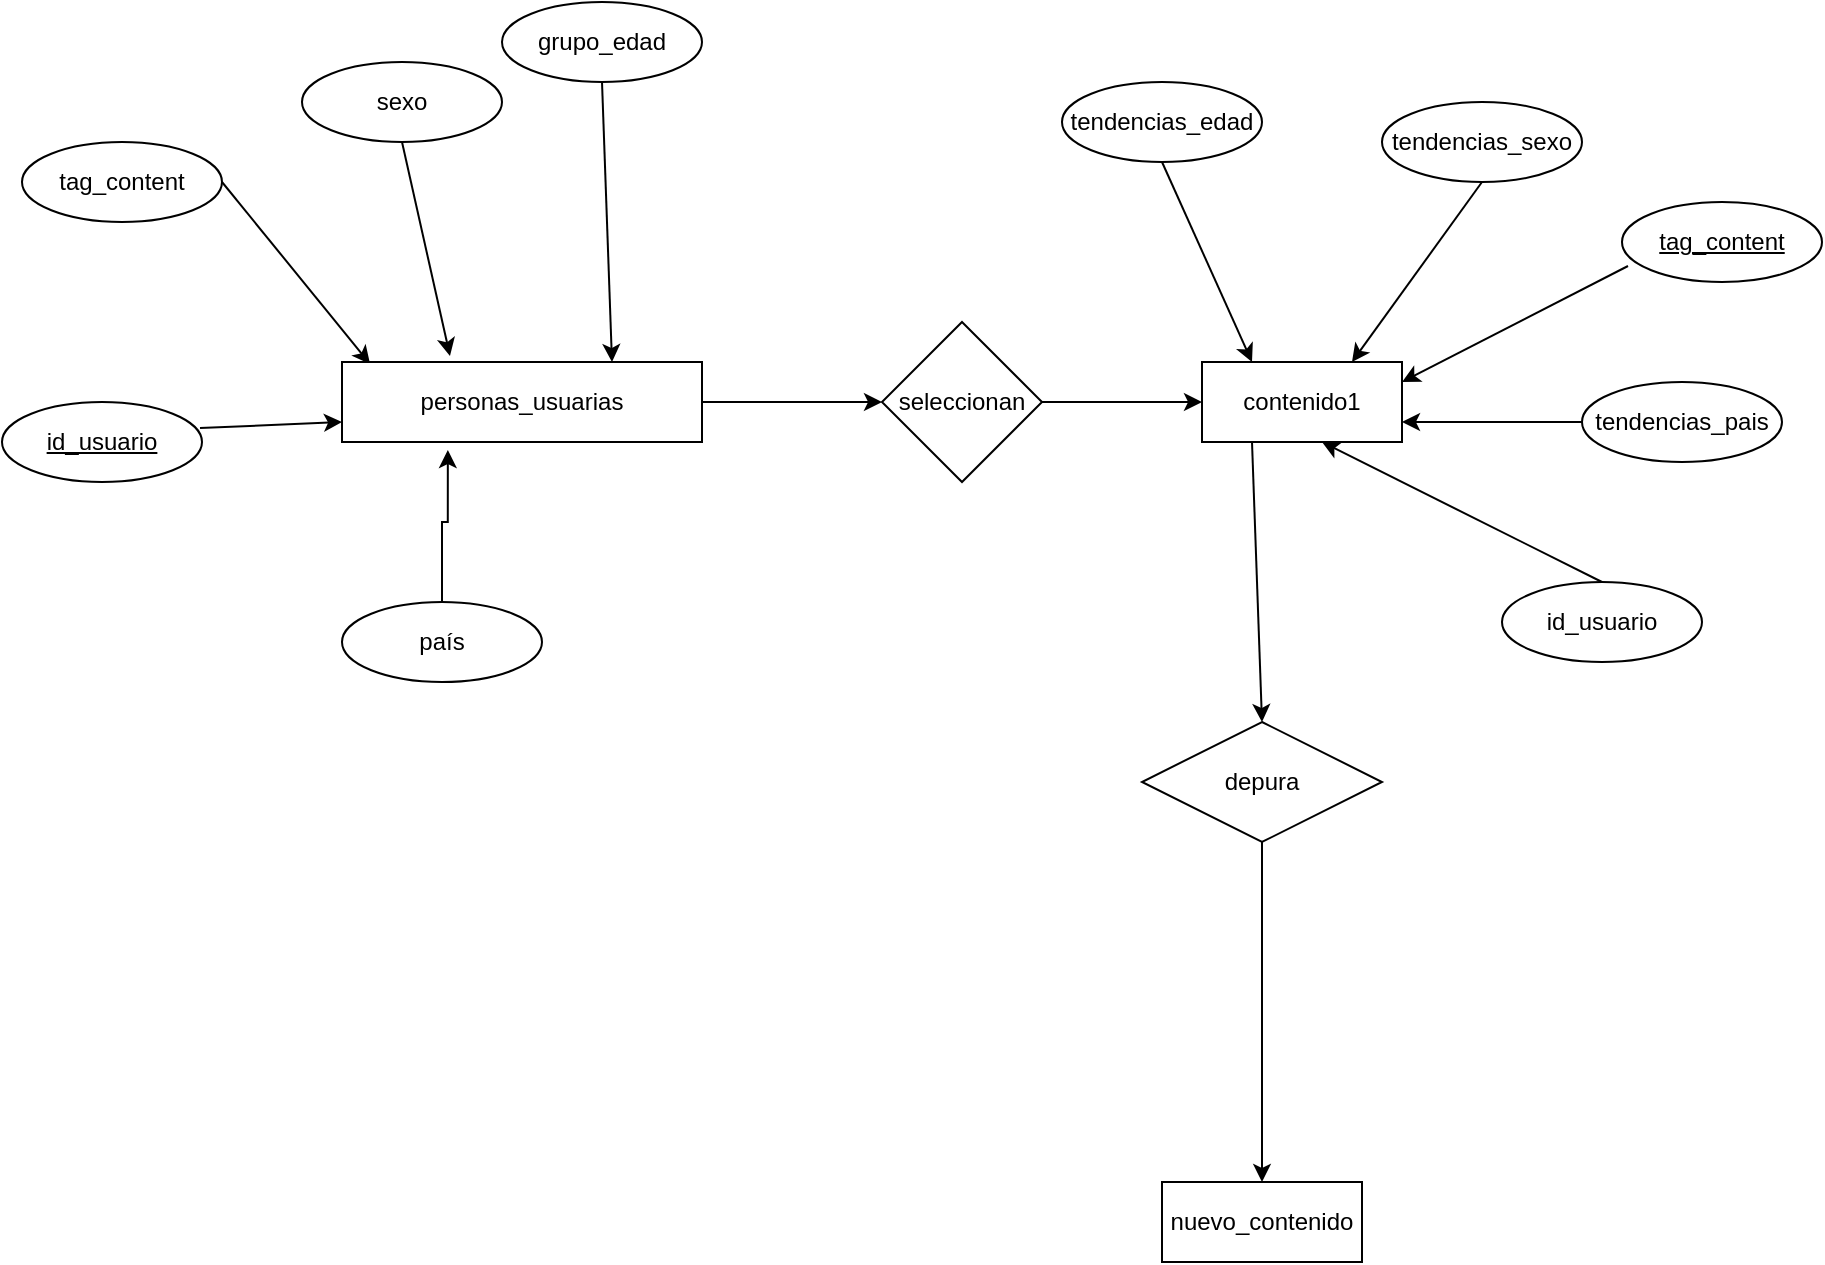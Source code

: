<mxfile version="14.8.1" type="github"><diagram id="IM66MiALsKu2Az5z8hTY" name="Page-1"><mxGraphModel dx="2253" dy="842" grid="1" gridSize="10" guides="1" tooltips="1" connect="1" arrows="1" fold="1" page="1" pageScale="1" pageWidth="827" pageHeight="1169" math="0" shadow="0"><root><mxCell id="0"/><mxCell id="1" parent="0"/><mxCell id="eR5DzQ8umDUAiarv7xFH-7" value="" style="endArrow=classic;html=1;exitX=0.99;exitY=0.325;exitDx=0;exitDy=0;exitPerimeter=0;entryX=0;entryY=0.75;entryDx=0;entryDy=0;" edge="1" parent="1" source="eR5DzQ8umDUAiarv7xFH-19" target="eR5DzQ8umDUAiarv7xFH-15"><mxGeometry width="50" height="50" relative="1" as="geometry"><mxPoint x="140" y="310" as="sourcePoint"/><mxPoint x="240" y="252" as="targetPoint"/></mxGeometry></mxCell><mxCell id="eR5DzQ8umDUAiarv7xFH-8" value="" style="endArrow=classic;html=1;exitX=1;exitY=0.5;exitDx=0;exitDy=0;entryX=0.078;entryY=0.025;entryDx=0;entryDy=0;entryPerimeter=0;" edge="1" parent="1" source="eR5DzQ8umDUAiarv7xFH-18" target="eR5DzQ8umDUAiarv7xFH-15"><mxGeometry width="50" height="50" relative="1" as="geometry"><mxPoint x="120" y="190" as="sourcePoint"/><mxPoint x="157.91" y="202" as="targetPoint"/></mxGeometry></mxCell><mxCell id="eR5DzQ8umDUAiarv7xFH-9" value="" style="endArrow=classic;html=1;exitX=0.5;exitY=1;exitDx=0;exitDy=0;entryX=0.3;entryY=-0.075;entryDx=0;entryDy=0;entryPerimeter=0;" edge="1" parent="1" source="eR5DzQ8umDUAiarv7xFH-17" target="eR5DzQ8umDUAiarv7xFH-15"><mxGeometry width="50" height="50" relative="1" as="geometry"><mxPoint x="195" y="140" as="sourcePoint"/><mxPoint x="207.5" y="190" as="targetPoint"/></mxGeometry></mxCell><mxCell id="eR5DzQ8umDUAiarv7xFH-10" value="" style="endArrow=classic;html=1;exitX=0.5;exitY=1;exitDx=0;exitDy=0;entryX=0.75;entryY=0;entryDx=0;entryDy=0;" edge="1" parent="1" source="eR5DzQ8umDUAiarv7xFH-16" target="eR5DzQ8umDUAiarv7xFH-15"><mxGeometry width="50" height="50" relative="1" as="geometry"><mxPoint x="315" y="150" as="sourcePoint"/><mxPoint x="315.99" y="192" as="targetPoint"/></mxGeometry></mxCell><mxCell id="eR5DzQ8umDUAiarv7xFH-14" style="edgeStyle=orthogonalEdgeStyle;rounded=0;orthogonalLoop=1;jettySize=auto;html=1;exitX=1;exitY=0.5;exitDx=0;exitDy=0;entryX=0;entryY=0.5;entryDx=0;entryDy=0;" edge="1" parent="1" source="eR5DzQ8umDUAiarv7xFH-11" target="eR5DzQ8umDUAiarv7xFH-13"><mxGeometry relative="1" as="geometry"/></mxCell><mxCell id="eR5DzQ8umDUAiarv7xFH-11" value="seleccionan" style="rhombus;whiteSpace=wrap;html=1;" vertex="1" parent="1"><mxGeometry x="-300" y="240" width="80" height="80" as="geometry"/></mxCell><mxCell id="eR5DzQ8umDUAiarv7xFH-12" value="" style="endArrow=classic;html=1;entryX=0;entryY=0.5;entryDx=0;entryDy=0;" edge="1" parent="1" source="eR5DzQ8umDUAiarv7xFH-15" target="eR5DzQ8umDUAiarv7xFH-11"><mxGeometry width="50" height="50" relative="1" as="geometry"><mxPoint x="350" y="230" as="sourcePoint"/><mxPoint x="680" y="360" as="targetPoint"/></mxGeometry></mxCell><mxCell id="eR5DzQ8umDUAiarv7xFH-13" value="contenido1" style="whiteSpace=wrap;html=1;align=center;" vertex="1" parent="1"><mxGeometry x="-140" y="260" width="100" height="40" as="geometry"/></mxCell><mxCell id="eR5DzQ8umDUAiarv7xFH-15" value="personas_usuarias" style="whiteSpace=wrap;html=1;align=center;" vertex="1" parent="1"><mxGeometry x="-570" y="260" width="180" height="40" as="geometry"/></mxCell><mxCell id="eR5DzQ8umDUAiarv7xFH-16" value="grupo_edad" style="ellipse;whiteSpace=wrap;html=1;align=center;" vertex="1" parent="1"><mxGeometry x="-490" y="80" width="100" height="40" as="geometry"/></mxCell><mxCell id="eR5DzQ8umDUAiarv7xFH-17" value="sexo" style="ellipse;whiteSpace=wrap;html=1;align=center;" vertex="1" parent="1"><mxGeometry x="-590" y="110" width="100" height="40" as="geometry"/></mxCell><mxCell id="eR5DzQ8umDUAiarv7xFH-18" value="tag_content" style="ellipse;whiteSpace=wrap;html=1;align=center;" vertex="1" parent="1"><mxGeometry x="-730" y="150" width="100" height="40" as="geometry"/></mxCell><mxCell id="eR5DzQ8umDUAiarv7xFH-19" value="id_usuario" style="ellipse;whiteSpace=wrap;html=1;align=center;fontStyle=4;" vertex="1" parent="1"><mxGeometry x="-740" y="280" width="100" height="40" as="geometry"/></mxCell><mxCell id="eR5DzQ8umDUAiarv7xFH-20" value="tendencias_edad" style="ellipse;whiteSpace=wrap;html=1;align=center;" vertex="1" parent="1"><mxGeometry x="-210" y="120" width="100" height="40" as="geometry"/></mxCell><mxCell id="eR5DzQ8umDUAiarv7xFH-21" value="tendencias_sexo" style="ellipse;whiteSpace=wrap;html=1;align=center;" vertex="1" parent="1"><mxGeometry x="-50" y="130" width="100" height="40" as="geometry"/></mxCell><mxCell id="eR5DzQ8umDUAiarv7xFH-22" value="" style="endArrow=classic;html=1;exitX=0.5;exitY=1;exitDx=0;exitDy=0;entryX=0.25;entryY=0;entryDx=0;entryDy=0;" edge="1" parent="1" source="eR5DzQ8umDUAiarv7xFH-20" target="eR5DzQ8umDUAiarv7xFH-13"><mxGeometry width="50" height="50" relative="1" as="geometry"><mxPoint x="360" y="380" as="sourcePoint"/><mxPoint x="410" y="330" as="targetPoint"/></mxGeometry></mxCell><mxCell id="eR5DzQ8umDUAiarv7xFH-23" value="" style="endArrow=classic;html=1;exitX=0.5;exitY=1;exitDx=0;exitDy=0;entryX=0.75;entryY=0;entryDx=0;entryDy=0;" edge="1" parent="1" source="eR5DzQ8umDUAiarv7xFH-21" target="eR5DzQ8umDUAiarv7xFH-13"><mxGeometry width="50" height="50" relative="1" as="geometry"><mxPoint x="360" y="380" as="sourcePoint"/><mxPoint x="410" y="330" as="targetPoint"/></mxGeometry></mxCell><mxCell id="eR5DzQ8umDUAiarv7xFH-24" value="id_usuario" style="ellipse;whiteSpace=wrap;html=1;align=center;" vertex="1" parent="1"><mxGeometry x="10" y="370" width="100" height="40" as="geometry"/></mxCell><mxCell id="eR5DzQ8umDUAiarv7xFH-28" style="edgeStyle=orthogonalEdgeStyle;rounded=0;orthogonalLoop=1;jettySize=auto;html=1;exitX=0.5;exitY=0;exitDx=0;exitDy=0;entryX=0.294;entryY=1.1;entryDx=0;entryDy=0;entryPerimeter=0;" edge="1" parent="1" source="eR5DzQ8umDUAiarv7xFH-26" target="eR5DzQ8umDUAiarv7xFH-15"><mxGeometry relative="1" as="geometry"/></mxCell><mxCell id="eR5DzQ8umDUAiarv7xFH-26" value="país" style="ellipse;whiteSpace=wrap;html=1;align=center;" vertex="1" parent="1"><mxGeometry x="-570" y="380" width="100" height="40" as="geometry"/></mxCell><mxCell id="eR5DzQ8umDUAiarv7xFH-31" style="edgeStyle=orthogonalEdgeStyle;rounded=0;orthogonalLoop=1;jettySize=auto;html=1;exitX=0;exitY=0.5;exitDx=0;exitDy=0;entryX=1;entryY=0.75;entryDx=0;entryDy=0;" edge="1" parent="1" source="eR5DzQ8umDUAiarv7xFH-29" target="eR5DzQ8umDUAiarv7xFH-13"><mxGeometry relative="1" as="geometry"/></mxCell><mxCell id="eR5DzQ8umDUAiarv7xFH-29" value="tendencias_pais" style="ellipse;whiteSpace=wrap;html=1;align=center;" vertex="1" parent="1"><mxGeometry x="50" y="270" width="100" height="40" as="geometry"/></mxCell><mxCell id="eR5DzQ8umDUAiarv7xFH-32" value="" style="endArrow=classic;html=1;exitX=0.5;exitY=0;exitDx=0;exitDy=0;" edge="1" parent="1" source="eR5DzQ8umDUAiarv7xFH-24"><mxGeometry width="50" height="50" relative="1" as="geometry"><mxPoint x="-110" y="380" as="sourcePoint"/><mxPoint x="-80" y="300" as="targetPoint"/></mxGeometry></mxCell><mxCell id="eR5DzQ8umDUAiarv7xFH-33" value="tag_content" style="ellipse;whiteSpace=wrap;html=1;align=center;fontStyle=4;" vertex="1" parent="1"><mxGeometry x="70" y="180" width="100" height="40" as="geometry"/></mxCell><mxCell id="eR5DzQ8umDUAiarv7xFH-34" value="" style="endArrow=classic;html=1;exitX=0.03;exitY=0.8;exitDx=0;exitDy=0;exitPerimeter=0;entryX=1;entryY=0.25;entryDx=0;entryDy=0;" edge="1" parent="1" source="eR5DzQ8umDUAiarv7xFH-33" target="eR5DzQ8umDUAiarv7xFH-13"><mxGeometry width="50" height="50" relative="1" as="geometry"><mxPoint x="-60" y="340" as="sourcePoint"/><mxPoint x="-10" y="290" as="targetPoint"/></mxGeometry></mxCell><mxCell id="eR5DzQ8umDUAiarv7xFH-35" value="depura" style="shape=rhombus;perimeter=rhombusPerimeter;whiteSpace=wrap;html=1;align=center;" vertex="1" parent="1"><mxGeometry x="-170" y="440" width="120" height="60" as="geometry"/></mxCell><mxCell id="eR5DzQ8umDUAiarv7xFH-36" value="nuevo_contenido" style="whiteSpace=wrap;html=1;align=center;" vertex="1" parent="1"><mxGeometry x="-160" y="670" width="100" height="40" as="geometry"/></mxCell><mxCell id="eR5DzQ8umDUAiarv7xFH-37" value="" style="endArrow=classic;html=1;exitX=0.25;exitY=1;exitDx=0;exitDy=0;entryX=0.5;entryY=0;entryDx=0;entryDy=0;" edge="1" parent="1" source="eR5DzQ8umDUAiarv7xFH-13" target="eR5DzQ8umDUAiarv7xFH-35"><mxGeometry width="50" height="50" relative="1" as="geometry"><mxPoint x="-100" y="550" as="sourcePoint"/><mxPoint x="-50" y="500" as="targetPoint"/></mxGeometry></mxCell><mxCell id="eR5DzQ8umDUAiarv7xFH-38" value="" style="endArrow=classic;html=1;exitX=0.5;exitY=1;exitDx=0;exitDy=0;entryX=0.5;entryY=0;entryDx=0;entryDy=0;" edge="1" parent="1" source="eR5DzQ8umDUAiarv7xFH-35" target="eR5DzQ8umDUAiarv7xFH-36"><mxGeometry width="50" height="50" relative="1" as="geometry"><mxPoint x="-100" y="550" as="sourcePoint"/><mxPoint x="-50" y="500" as="targetPoint"/></mxGeometry></mxCell></root></mxGraphModel></diagram></mxfile>